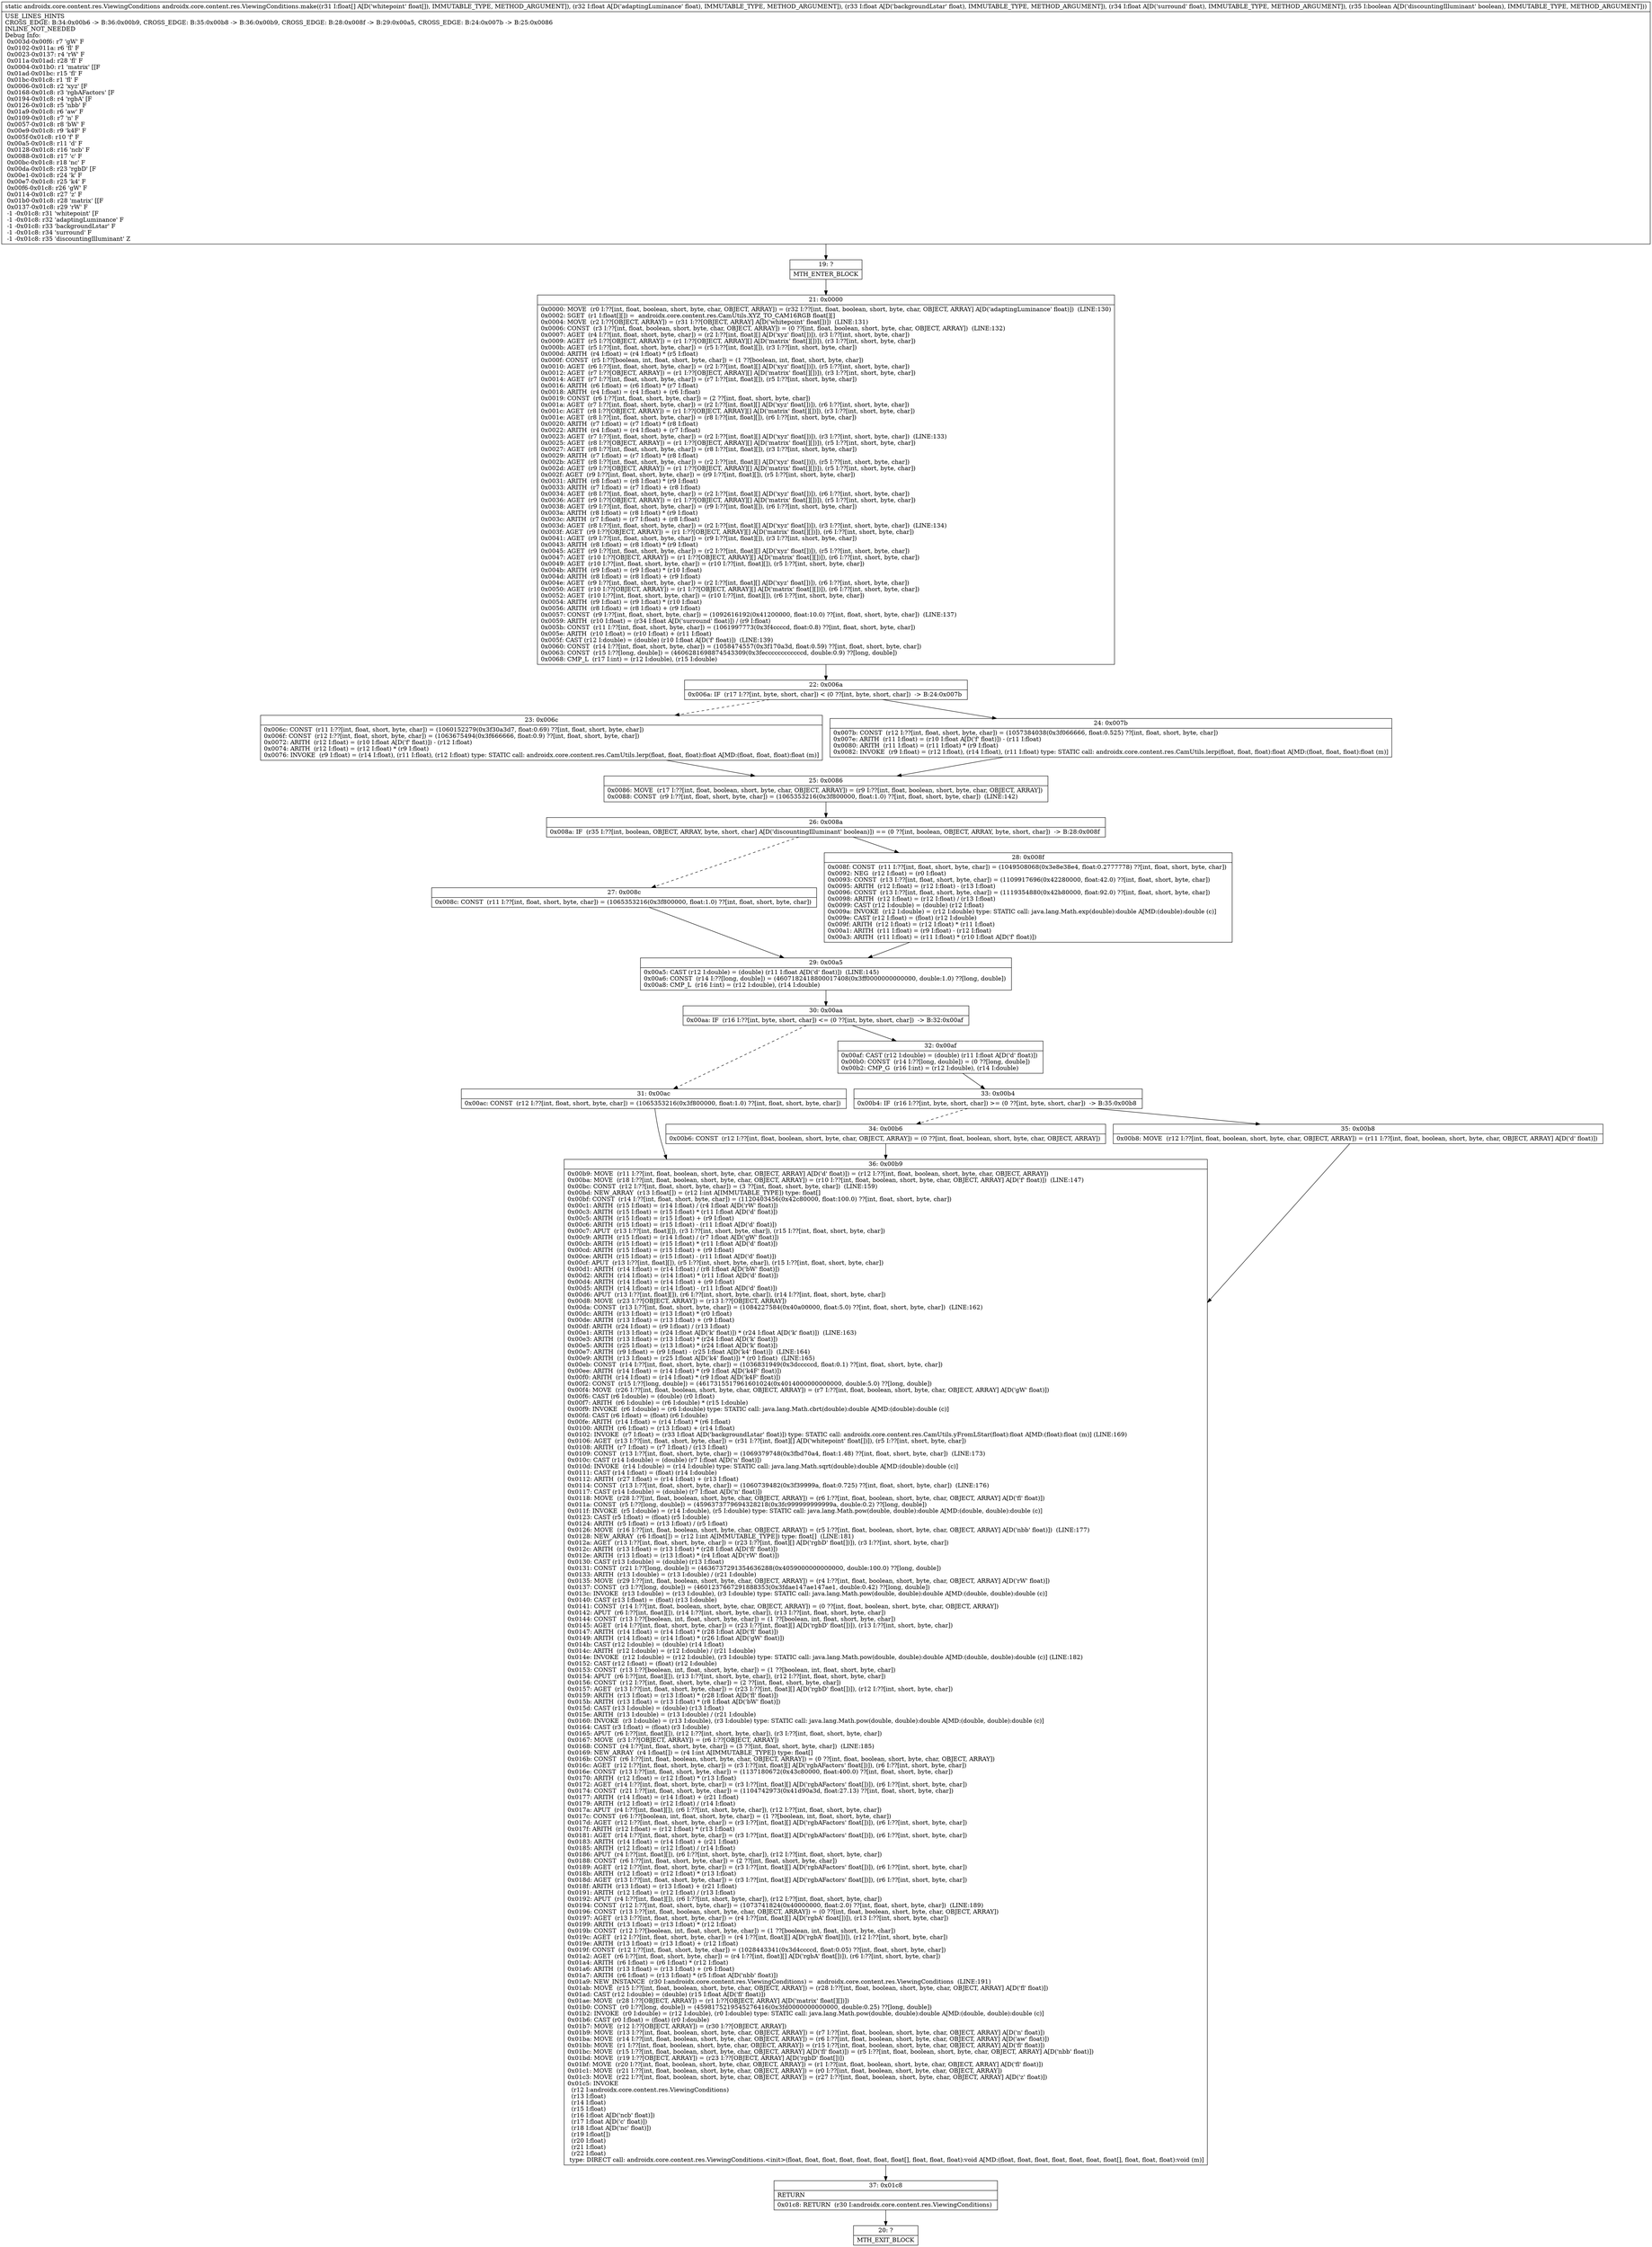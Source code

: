 digraph "CFG forandroidx.core.content.res.ViewingConditions.make([FFFFZ)Landroidx\/core\/content\/res\/ViewingConditions;" {
Node_19 [shape=record,label="{19\:\ ?|MTH_ENTER_BLOCK\l}"];
Node_21 [shape=record,label="{21\:\ 0x0000|0x0000: MOVE  (r0 I:??[int, float, boolean, short, byte, char, OBJECT, ARRAY]) = (r32 I:??[int, float, boolean, short, byte, char, OBJECT, ARRAY] A[D('adaptingLuminance' float)])  (LINE:130)\l0x0002: SGET  (r1 I:float[][]) =  androidx.core.content.res.CamUtils.XYZ_TO_CAM16RGB float[][] \l0x0004: MOVE  (r2 I:??[OBJECT, ARRAY]) = (r31 I:??[OBJECT, ARRAY] A[D('whitepoint' float[])])  (LINE:131)\l0x0006: CONST  (r3 I:??[int, float, boolean, short, byte, char, OBJECT, ARRAY]) = (0 ??[int, float, boolean, short, byte, char, OBJECT, ARRAY])  (LINE:132)\l0x0007: AGET  (r4 I:??[int, float, short, byte, char]) = (r2 I:??[int, float][] A[D('xyz' float[])]), (r3 I:??[int, short, byte, char]) \l0x0009: AGET  (r5 I:??[OBJECT, ARRAY]) = (r1 I:??[OBJECT, ARRAY][] A[D('matrix' float[][])]), (r3 I:??[int, short, byte, char]) \l0x000b: AGET  (r5 I:??[int, float, short, byte, char]) = (r5 I:??[int, float][]), (r3 I:??[int, short, byte, char]) \l0x000d: ARITH  (r4 I:float) = (r4 I:float) * (r5 I:float) \l0x000f: CONST  (r5 I:??[boolean, int, float, short, byte, char]) = (1 ??[boolean, int, float, short, byte, char]) \l0x0010: AGET  (r6 I:??[int, float, short, byte, char]) = (r2 I:??[int, float][] A[D('xyz' float[])]), (r5 I:??[int, short, byte, char]) \l0x0012: AGET  (r7 I:??[OBJECT, ARRAY]) = (r1 I:??[OBJECT, ARRAY][] A[D('matrix' float[][])]), (r3 I:??[int, short, byte, char]) \l0x0014: AGET  (r7 I:??[int, float, short, byte, char]) = (r7 I:??[int, float][]), (r5 I:??[int, short, byte, char]) \l0x0016: ARITH  (r6 I:float) = (r6 I:float) * (r7 I:float) \l0x0018: ARITH  (r4 I:float) = (r4 I:float) + (r6 I:float) \l0x0019: CONST  (r6 I:??[int, float, short, byte, char]) = (2 ??[int, float, short, byte, char]) \l0x001a: AGET  (r7 I:??[int, float, short, byte, char]) = (r2 I:??[int, float][] A[D('xyz' float[])]), (r6 I:??[int, short, byte, char]) \l0x001c: AGET  (r8 I:??[OBJECT, ARRAY]) = (r1 I:??[OBJECT, ARRAY][] A[D('matrix' float[][])]), (r3 I:??[int, short, byte, char]) \l0x001e: AGET  (r8 I:??[int, float, short, byte, char]) = (r8 I:??[int, float][]), (r6 I:??[int, short, byte, char]) \l0x0020: ARITH  (r7 I:float) = (r7 I:float) * (r8 I:float) \l0x0022: ARITH  (r4 I:float) = (r4 I:float) + (r7 I:float) \l0x0023: AGET  (r7 I:??[int, float, short, byte, char]) = (r2 I:??[int, float][] A[D('xyz' float[])]), (r3 I:??[int, short, byte, char])  (LINE:133)\l0x0025: AGET  (r8 I:??[OBJECT, ARRAY]) = (r1 I:??[OBJECT, ARRAY][] A[D('matrix' float[][])]), (r5 I:??[int, short, byte, char]) \l0x0027: AGET  (r8 I:??[int, float, short, byte, char]) = (r8 I:??[int, float][]), (r3 I:??[int, short, byte, char]) \l0x0029: ARITH  (r7 I:float) = (r7 I:float) * (r8 I:float) \l0x002b: AGET  (r8 I:??[int, float, short, byte, char]) = (r2 I:??[int, float][] A[D('xyz' float[])]), (r5 I:??[int, short, byte, char]) \l0x002d: AGET  (r9 I:??[OBJECT, ARRAY]) = (r1 I:??[OBJECT, ARRAY][] A[D('matrix' float[][])]), (r5 I:??[int, short, byte, char]) \l0x002f: AGET  (r9 I:??[int, float, short, byte, char]) = (r9 I:??[int, float][]), (r5 I:??[int, short, byte, char]) \l0x0031: ARITH  (r8 I:float) = (r8 I:float) * (r9 I:float) \l0x0033: ARITH  (r7 I:float) = (r7 I:float) + (r8 I:float) \l0x0034: AGET  (r8 I:??[int, float, short, byte, char]) = (r2 I:??[int, float][] A[D('xyz' float[])]), (r6 I:??[int, short, byte, char]) \l0x0036: AGET  (r9 I:??[OBJECT, ARRAY]) = (r1 I:??[OBJECT, ARRAY][] A[D('matrix' float[][])]), (r5 I:??[int, short, byte, char]) \l0x0038: AGET  (r9 I:??[int, float, short, byte, char]) = (r9 I:??[int, float][]), (r6 I:??[int, short, byte, char]) \l0x003a: ARITH  (r8 I:float) = (r8 I:float) * (r9 I:float) \l0x003c: ARITH  (r7 I:float) = (r7 I:float) + (r8 I:float) \l0x003d: AGET  (r8 I:??[int, float, short, byte, char]) = (r2 I:??[int, float][] A[D('xyz' float[])]), (r3 I:??[int, short, byte, char])  (LINE:134)\l0x003f: AGET  (r9 I:??[OBJECT, ARRAY]) = (r1 I:??[OBJECT, ARRAY][] A[D('matrix' float[][])]), (r6 I:??[int, short, byte, char]) \l0x0041: AGET  (r9 I:??[int, float, short, byte, char]) = (r9 I:??[int, float][]), (r3 I:??[int, short, byte, char]) \l0x0043: ARITH  (r8 I:float) = (r8 I:float) * (r9 I:float) \l0x0045: AGET  (r9 I:??[int, float, short, byte, char]) = (r2 I:??[int, float][] A[D('xyz' float[])]), (r5 I:??[int, short, byte, char]) \l0x0047: AGET  (r10 I:??[OBJECT, ARRAY]) = (r1 I:??[OBJECT, ARRAY][] A[D('matrix' float[][])]), (r6 I:??[int, short, byte, char]) \l0x0049: AGET  (r10 I:??[int, float, short, byte, char]) = (r10 I:??[int, float][]), (r5 I:??[int, short, byte, char]) \l0x004b: ARITH  (r9 I:float) = (r9 I:float) * (r10 I:float) \l0x004d: ARITH  (r8 I:float) = (r8 I:float) + (r9 I:float) \l0x004e: AGET  (r9 I:??[int, float, short, byte, char]) = (r2 I:??[int, float][] A[D('xyz' float[])]), (r6 I:??[int, short, byte, char]) \l0x0050: AGET  (r10 I:??[OBJECT, ARRAY]) = (r1 I:??[OBJECT, ARRAY][] A[D('matrix' float[][])]), (r6 I:??[int, short, byte, char]) \l0x0052: AGET  (r10 I:??[int, float, short, byte, char]) = (r10 I:??[int, float][]), (r6 I:??[int, short, byte, char]) \l0x0054: ARITH  (r9 I:float) = (r9 I:float) * (r10 I:float) \l0x0056: ARITH  (r8 I:float) = (r8 I:float) + (r9 I:float) \l0x0057: CONST  (r9 I:??[int, float, short, byte, char]) = (1092616192(0x41200000, float:10.0) ??[int, float, short, byte, char])  (LINE:137)\l0x0059: ARITH  (r10 I:float) = (r34 I:float A[D('surround' float)]) \/ (r9 I:float) \l0x005b: CONST  (r11 I:??[int, float, short, byte, char]) = (1061997773(0x3f4ccccd, float:0.8) ??[int, float, short, byte, char]) \l0x005e: ARITH  (r10 I:float) = (r10 I:float) + (r11 I:float) \l0x005f: CAST (r12 I:double) = (double) (r10 I:float A[D('f' float)])  (LINE:139)\l0x0060: CONST  (r14 I:??[int, float, short, byte, char]) = (1058474557(0x3f170a3d, float:0.59) ??[int, float, short, byte, char]) \l0x0063: CONST  (r15 I:??[long, double]) = (4606281698874543309(0x3feccccccccccccd, double:0.9) ??[long, double]) \l0x0068: CMP_L  (r17 I:int) = (r12 I:double), (r15 I:double) \l}"];
Node_22 [shape=record,label="{22\:\ 0x006a|0x006a: IF  (r17 I:??[int, byte, short, char]) \< (0 ??[int, byte, short, char])  \-\> B:24:0x007b \l}"];
Node_23 [shape=record,label="{23\:\ 0x006c|0x006c: CONST  (r11 I:??[int, float, short, byte, char]) = (1060152279(0x3f30a3d7, float:0.69) ??[int, float, short, byte, char]) \l0x006f: CONST  (r12 I:??[int, float, short, byte, char]) = (1063675494(0x3f666666, float:0.9) ??[int, float, short, byte, char]) \l0x0072: ARITH  (r12 I:float) = (r10 I:float A[D('f' float)]) \- (r12 I:float) \l0x0074: ARITH  (r12 I:float) = (r12 I:float) * (r9 I:float) \l0x0076: INVOKE  (r9 I:float) = (r14 I:float), (r11 I:float), (r12 I:float) type: STATIC call: androidx.core.content.res.CamUtils.lerp(float, float, float):float A[MD:(float, float, float):float (m)]\l}"];
Node_25 [shape=record,label="{25\:\ 0x0086|0x0086: MOVE  (r17 I:??[int, float, boolean, short, byte, char, OBJECT, ARRAY]) = (r9 I:??[int, float, boolean, short, byte, char, OBJECT, ARRAY]) \l0x0088: CONST  (r9 I:??[int, float, short, byte, char]) = (1065353216(0x3f800000, float:1.0) ??[int, float, short, byte, char])  (LINE:142)\l}"];
Node_26 [shape=record,label="{26\:\ 0x008a|0x008a: IF  (r35 I:??[int, boolean, OBJECT, ARRAY, byte, short, char] A[D('discountingIlluminant' boolean)]) == (0 ??[int, boolean, OBJECT, ARRAY, byte, short, char])  \-\> B:28:0x008f \l}"];
Node_27 [shape=record,label="{27\:\ 0x008c|0x008c: CONST  (r11 I:??[int, float, short, byte, char]) = (1065353216(0x3f800000, float:1.0) ??[int, float, short, byte, char]) \l}"];
Node_29 [shape=record,label="{29\:\ 0x00a5|0x00a5: CAST (r12 I:double) = (double) (r11 I:float A[D('d' float)])  (LINE:145)\l0x00a6: CONST  (r14 I:??[long, double]) = (4607182418800017408(0x3ff0000000000000, double:1.0) ??[long, double]) \l0x00a8: CMP_L  (r16 I:int) = (r12 I:double), (r14 I:double) \l}"];
Node_30 [shape=record,label="{30\:\ 0x00aa|0x00aa: IF  (r16 I:??[int, byte, short, char]) \<= (0 ??[int, byte, short, char])  \-\> B:32:0x00af \l}"];
Node_31 [shape=record,label="{31\:\ 0x00ac|0x00ac: CONST  (r12 I:??[int, float, short, byte, char]) = (1065353216(0x3f800000, float:1.0) ??[int, float, short, byte, char]) \l}"];
Node_36 [shape=record,label="{36\:\ 0x00b9|0x00b9: MOVE  (r11 I:??[int, float, boolean, short, byte, char, OBJECT, ARRAY] A[D('d' float)]) = (r12 I:??[int, float, boolean, short, byte, char, OBJECT, ARRAY]) \l0x00ba: MOVE  (r18 I:??[int, float, boolean, short, byte, char, OBJECT, ARRAY]) = (r10 I:??[int, float, boolean, short, byte, char, OBJECT, ARRAY] A[D('f' float)])  (LINE:147)\l0x00bc: CONST  (r12 I:??[int, float, short, byte, char]) = (3 ??[int, float, short, byte, char])  (LINE:159)\l0x00bd: NEW_ARRAY  (r13 I:float[]) = (r12 I:int A[IMMUTABLE_TYPE]) type: float[] \l0x00bf: CONST  (r14 I:??[int, float, short, byte, char]) = (1120403456(0x42c80000, float:100.0) ??[int, float, short, byte, char]) \l0x00c1: ARITH  (r15 I:float) = (r14 I:float) \/ (r4 I:float A[D('rW' float)]) \l0x00c3: ARITH  (r15 I:float) = (r15 I:float) * (r11 I:float A[D('d' float)]) \l0x00c5: ARITH  (r15 I:float) = (r15 I:float) + (r9 I:float) \l0x00c6: ARITH  (r15 I:float) = (r15 I:float) \- (r11 I:float A[D('d' float)]) \l0x00c7: APUT  (r13 I:??[int, float][]), (r3 I:??[int, short, byte, char]), (r15 I:??[int, float, short, byte, char]) \l0x00c9: ARITH  (r15 I:float) = (r14 I:float) \/ (r7 I:float A[D('gW' float)]) \l0x00cb: ARITH  (r15 I:float) = (r15 I:float) * (r11 I:float A[D('d' float)]) \l0x00cd: ARITH  (r15 I:float) = (r15 I:float) + (r9 I:float) \l0x00ce: ARITH  (r15 I:float) = (r15 I:float) \- (r11 I:float A[D('d' float)]) \l0x00cf: APUT  (r13 I:??[int, float][]), (r5 I:??[int, short, byte, char]), (r15 I:??[int, float, short, byte, char]) \l0x00d1: ARITH  (r14 I:float) = (r14 I:float) \/ (r8 I:float A[D('bW' float)]) \l0x00d2: ARITH  (r14 I:float) = (r14 I:float) * (r11 I:float A[D('d' float)]) \l0x00d4: ARITH  (r14 I:float) = (r14 I:float) + (r9 I:float) \l0x00d5: ARITH  (r14 I:float) = (r14 I:float) \- (r11 I:float A[D('d' float)]) \l0x00d6: APUT  (r13 I:??[int, float][]), (r6 I:??[int, short, byte, char]), (r14 I:??[int, float, short, byte, char]) \l0x00d8: MOVE  (r23 I:??[OBJECT, ARRAY]) = (r13 I:??[OBJECT, ARRAY]) \l0x00da: CONST  (r13 I:??[int, float, short, byte, char]) = (1084227584(0x40a00000, float:5.0) ??[int, float, short, byte, char])  (LINE:162)\l0x00dc: ARITH  (r13 I:float) = (r13 I:float) * (r0 I:float) \l0x00de: ARITH  (r13 I:float) = (r13 I:float) + (r9 I:float) \l0x00df: ARITH  (r24 I:float) = (r9 I:float) \/ (r13 I:float) \l0x00e1: ARITH  (r13 I:float) = (r24 I:float A[D('k' float)]) * (r24 I:float A[D('k' float)])  (LINE:163)\l0x00e3: ARITH  (r13 I:float) = (r13 I:float) * (r24 I:float A[D('k' float)]) \l0x00e5: ARITH  (r25 I:float) = (r13 I:float) * (r24 I:float A[D('k' float)]) \l0x00e7: ARITH  (r9 I:float) = (r9 I:float) \- (r25 I:float A[D('k4' float)])  (LINE:164)\l0x00e9: ARITH  (r13 I:float) = (r25 I:float A[D('k4' float)]) * (r0 I:float)  (LINE:165)\l0x00eb: CONST  (r14 I:??[int, float, short, byte, char]) = (1036831949(0x3dcccccd, float:0.1) ??[int, float, short, byte, char]) \l0x00ee: ARITH  (r14 I:float) = (r14 I:float) * (r9 I:float A[D('k4F' float)]) \l0x00f0: ARITH  (r14 I:float) = (r14 I:float) * (r9 I:float A[D('k4F' float)]) \l0x00f2: CONST  (r15 I:??[long, double]) = (4617315517961601024(0x4014000000000000, double:5.0) ??[long, double]) \l0x00f4: MOVE  (r26 I:??[int, float, boolean, short, byte, char, OBJECT, ARRAY]) = (r7 I:??[int, float, boolean, short, byte, char, OBJECT, ARRAY] A[D('gW' float)]) \l0x00f6: CAST (r6 I:double) = (double) (r0 I:float) \l0x00f7: ARITH  (r6 I:double) = (r6 I:double) * (r15 I:double) \l0x00f9: INVOKE  (r6 I:double) = (r6 I:double) type: STATIC call: java.lang.Math.cbrt(double):double A[MD:(double):double (c)]\l0x00fd: CAST (r6 I:float) = (float) (r6 I:double) \l0x00fe: ARITH  (r14 I:float) = (r14 I:float) * (r6 I:float) \l0x0100: ARITH  (r6 I:float) = (r13 I:float) + (r14 I:float) \l0x0102: INVOKE  (r7 I:float) = (r33 I:float A[D('backgroundLstar' float)]) type: STATIC call: androidx.core.content.res.CamUtils.yFromLStar(float):float A[MD:(float):float (m)] (LINE:169)\l0x0106: AGET  (r13 I:??[int, float, short, byte, char]) = (r31 I:??[int, float][] A[D('whitepoint' float[])]), (r5 I:??[int, short, byte, char]) \l0x0108: ARITH  (r7 I:float) = (r7 I:float) \/ (r13 I:float) \l0x0109: CONST  (r13 I:??[int, float, short, byte, char]) = (1069379748(0x3fbd70a4, float:1.48) ??[int, float, short, byte, char])  (LINE:173)\l0x010c: CAST (r14 I:double) = (double) (r7 I:float A[D('n' float)]) \l0x010d: INVOKE  (r14 I:double) = (r14 I:double) type: STATIC call: java.lang.Math.sqrt(double):double A[MD:(double):double (c)]\l0x0111: CAST (r14 I:float) = (float) (r14 I:double) \l0x0112: ARITH  (r27 I:float) = (r14 I:float) + (r13 I:float) \l0x0114: CONST  (r13 I:??[int, float, short, byte, char]) = (1060739482(0x3f39999a, float:0.725) ??[int, float, short, byte, char])  (LINE:176)\l0x0117: CAST (r14 I:double) = (double) (r7 I:float A[D('n' float)]) \l0x0118: MOVE  (r28 I:??[int, float, boolean, short, byte, char, OBJECT, ARRAY]) = (r6 I:??[int, float, boolean, short, byte, char, OBJECT, ARRAY] A[D('fl' float)]) \l0x011a: CONST  (r5 I:??[long, double]) = (4596373779694328218(0x3fc999999999999a, double:0.2) ??[long, double]) \l0x011f: INVOKE  (r5 I:double) = (r14 I:double), (r5 I:double) type: STATIC call: java.lang.Math.pow(double, double):double A[MD:(double, double):double (c)]\l0x0123: CAST (r5 I:float) = (float) (r5 I:double) \l0x0124: ARITH  (r5 I:float) = (r13 I:float) \/ (r5 I:float) \l0x0126: MOVE  (r16 I:??[int, float, boolean, short, byte, char, OBJECT, ARRAY]) = (r5 I:??[int, float, boolean, short, byte, char, OBJECT, ARRAY] A[D('nbb' float)])  (LINE:177)\l0x0128: NEW_ARRAY  (r6 I:float[]) = (r12 I:int A[IMMUTABLE_TYPE]) type: float[]  (LINE:181)\l0x012a: AGET  (r13 I:??[int, float, short, byte, char]) = (r23 I:??[int, float][] A[D('rgbD' float[])]), (r3 I:??[int, short, byte, char]) \l0x012c: ARITH  (r13 I:float) = (r13 I:float) * (r28 I:float A[D('fl' float)]) \l0x012e: ARITH  (r13 I:float) = (r13 I:float) * (r4 I:float A[D('rW' float)]) \l0x0130: CAST (r13 I:double) = (double) (r13 I:float) \l0x0131: CONST  (r21 I:??[long, double]) = (4636737291354636288(0x4059000000000000, double:100.0) ??[long, double]) \l0x0133: ARITH  (r13 I:double) = (r13 I:double) \/ (r21 I:double) \l0x0135: MOVE  (r29 I:??[int, float, boolean, short, byte, char, OBJECT, ARRAY]) = (r4 I:??[int, float, boolean, short, byte, char, OBJECT, ARRAY] A[D('rW' float)]) \l0x0137: CONST  (r3 I:??[long, double]) = (4601237667291888353(0x3fdae147ae147ae1, double:0.42) ??[long, double]) \l0x013c: INVOKE  (r13 I:double) = (r13 I:double), (r3 I:double) type: STATIC call: java.lang.Math.pow(double, double):double A[MD:(double, double):double (c)]\l0x0140: CAST (r13 I:float) = (float) (r13 I:double) \l0x0141: CONST  (r14 I:??[int, float, boolean, short, byte, char, OBJECT, ARRAY]) = (0 ??[int, float, boolean, short, byte, char, OBJECT, ARRAY]) \l0x0142: APUT  (r6 I:??[int, float][]), (r14 I:??[int, short, byte, char]), (r13 I:??[int, float, short, byte, char]) \l0x0144: CONST  (r13 I:??[boolean, int, float, short, byte, char]) = (1 ??[boolean, int, float, short, byte, char]) \l0x0145: AGET  (r14 I:??[int, float, short, byte, char]) = (r23 I:??[int, float][] A[D('rgbD' float[])]), (r13 I:??[int, short, byte, char]) \l0x0147: ARITH  (r14 I:float) = (r14 I:float) * (r28 I:float A[D('fl' float)]) \l0x0149: ARITH  (r14 I:float) = (r14 I:float) * (r26 I:float A[D('gW' float)]) \l0x014b: CAST (r12 I:double) = (double) (r14 I:float) \l0x014c: ARITH  (r12 I:double) = (r12 I:double) \/ (r21 I:double) \l0x014e: INVOKE  (r12 I:double) = (r12 I:double), (r3 I:double) type: STATIC call: java.lang.Math.pow(double, double):double A[MD:(double, double):double (c)] (LINE:182)\l0x0152: CAST (r12 I:float) = (float) (r12 I:double) \l0x0153: CONST  (r13 I:??[boolean, int, float, short, byte, char]) = (1 ??[boolean, int, float, short, byte, char]) \l0x0154: APUT  (r6 I:??[int, float][]), (r13 I:??[int, short, byte, char]), (r12 I:??[int, float, short, byte, char]) \l0x0156: CONST  (r12 I:??[int, float, short, byte, char]) = (2 ??[int, float, short, byte, char]) \l0x0157: AGET  (r13 I:??[int, float, short, byte, char]) = (r23 I:??[int, float][] A[D('rgbD' float[])]), (r12 I:??[int, short, byte, char]) \l0x0159: ARITH  (r13 I:float) = (r13 I:float) * (r28 I:float A[D('fl' float)]) \l0x015b: ARITH  (r13 I:float) = (r13 I:float) * (r8 I:float A[D('bW' float)]) \l0x015d: CAST (r13 I:double) = (double) (r13 I:float) \l0x015e: ARITH  (r13 I:double) = (r13 I:double) \/ (r21 I:double) \l0x0160: INVOKE  (r3 I:double) = (r13 I:double), (r3 I:double) type: STATIC call: java.lang.Math.pow(double, double):double A[MD:(double, double):double (c)]\l0x0164: CAST (r3 I:float) = (float) (r3 I:double) \l0x0165: APUT  (r6 I:??[int, float][]), (r12 I:??[int, short, byte, char]), (r3 I:??[int, float, short, byte, char]) \l0x0167: MOVE  (r3 I:??[OBJECT, ARRAY]) = (r6 I:??[OBJECT, ARRAY]) \l0x0168: CONST  (r4 I:??[int, float, short, byte, char]) = (3 ??[int, float, short, byte, char])  (LINE:185)\l0x0169: NEW_ARRAY  (r4 I:float[]) = (r4 I:int A[IMMUTABLE_TYPE]) type: float[] \l0x016b: CONST  (r6 I:??[int, float, boolean, short, byte, char, OBJECT, ARRAY]) = (0 ??[int, float, boolean, short, byte, char, OBJECT, ARRAY]) \l0x016c: AGET  (r12 I:??[int, float, short, byte, char]) = (r3 I:??[int, float][] A[D('rgbAFactors' float[])]), (r6 I:??[int, short, byte, char]) \l0x016e: CONST  (r13 I:??[int, float, short, byte, char]) = (1137180672(0x43c80000, float:400.0) ??[int, float, short, byte, char]) \l0x0170: ARITH  (r12 I:float) = (r12 I:float) * (r13 I:float) \l0x0172: AGET  (r14 I:??[int, float, short, byte, char]) = (r3 I:??[int, float][] A[D('rgbAFactors' float[])]), (r6 I:??[int, short, byte, char]) \l0x0174: CONST  (r21 I:??[int, float, short, byte, char]) = (1104742973(0x41d90a3d, float:27.13) ??[int, float, short, byte, char]) \l0x0177: ARITH  (r14 I:float) = (r14 I:float) + (r21 I:float) \l0x0179: ARITH  (r12 I:float) = (r12 I:float) \/ (r14 I:float) \l0x017a: APUT  (r4 I:??[int, float][]), (r6 I:??[int, short, byte, char]), (r12 I:??[int, float, short, byte, char]) \l0x017c: CONST  (r6 I:??[boolean, int, float, short, byte, char]) = (1 ??[boolean, int, float, short, byte, char]) \l0x017d: AGET  (r12 I:??[int, float, short, byte, char]) = (r3 I:??[int, float][] A[D('rgbAFactors' float[])]), (r6 I:??[int, short, byte, char]) \l0x017f: ARITH  (r12 I:float) = (r12 I:float) * (r13 I:float) \l0x0181: AGET  (r14 I:??[int, float, short, byte, char]) = (r3 I:??[int, float][] A[D('rgbAFactors' float[])]), (r6 I:??[int, short, byte, char]) \l0x0183: ARITH  (r14 I:float) = (r14 I:float) + (r21 I:float) \l0x0185: ARITH  (r12 I:float) = (r12 I:float) \/ (r14 I:float) \l0x0186: APUT  (r4 I:??[int, float][]), (r6 I:??[int, short, byte, char]), (r12 I:??[int, float, short, byte, char]) \l0x0188: CONST  (r6 I:??[int, float, short, byte, char]) = (2 ??[int, float, short, byte, char]) \l0x0189: AGET  (r12 I:??[int, float, short, byte, char]) = (r3 I:??[int, float][] A[D('rgbAFactors' float[])]), (r6 I:??[int, short, byte, char]) \l0x018b: ARITH  (r12 I:float) = (r12 I:float) * (r13 I:float) \l0x018d: AGET  (r13 I:??[int, float, short, byte, char]) = (r3 I:??[int, float][] A[D('rgbAFactors' float[])]), (r6 I:??[int, short, byte, char]) \l0x018f: ARITH  (r13 I:float) = (r13 I:float) + (r21 I:float) \l0x0191: ARITH  (r12 I:float) = (r12 I:float) \/ (r13 I:float) \l0x0192: APUT  (r4 I:??[int, float][]), (r6 I:??[int, short, byte, char]), (r12 I:??[int, float, short, byte, char]) \l0x0194: CONST  (r12 I:??[int, float, short, byte, char]) = (1073741824(0x40000000, float:2.0) ??[int, float, short, byte, char])  (LINE:189)\l0x0196: CONST  (r13 I:??[int, float, boolean, short, byte, char, OBJECT, ARRAY]) = (0 ??[int, float, boolean, short, byte, char, OBJECT, ARRAY]) \l0x0197: AGET  (r13 I:??[int, float, short, byte, char]) = (r4 I:??[int, float][] A[D('rgbA' float[])]), (r13 I:??[int, short, byte, char]) \l0x0199: ARITH  (r13 I:float) = (r13 I:float) * (r12 I:float) \l0x019b: CONST  (r12 I:??[boolean, int, float, short, byte, char]) = (1 ??[boolean, int, float, short, byte, char]) \l0x019c: AGET  (r12 I:??[int, float, short, byte, char]) = (r4 I:??[int, float][] A[D('rgbA' float[])]), (r12 I:??[int, short, byte, char]) \l0x019e: ARITH  (r13 I:float) = (r13 I:float) + (r12 I:float) \l0x019f: CONST  (r12 I:??[int, float, short, byte, char]) = (1028443341(0x3d4ccccd, float:0.05) ??[int, float, short, byte, char]) \l0x01a2: AGET  (r6 I:??[int, float, short, byte, char]) = (r4 I:??[int, float][] A[D('rgbA' float[])]), (r6 I:??[int, short, byte, char]) \l0x01a4: ARITH  (r6 I:float) = (r6 I:float) * (r12 I:float) \l0x01a6: ARITH  (r13 I:float) = (r13 I:float) + (r6 I:float) \l0x01a7: ARITH  (r6 I:float) = (r13 I:float) * (r5 I:float A[D('nbb' float)]) \l0x01a9: NEW_INSTANCE  (r30 I:androidx.core.content.res.ViewingConditions) =  androidx.core.content.res.ViewingConditions  (LINE:191)\l0x01ab: MOVE  (r15 I:??[int, float, boolean, short, byte, char, OBJECT, ARRAY]) = (r28 I:??[int, float, boolean, short, byte, char, OBJECT, ARRAY] A[D('fl' float)]) \l0x01ad: CAST (r12 I:double) = (double) (r15 I:float A[D('fl' float)]) \l0x01ae: MOVE  (r28 I:??[OBJECT, ARRAY]) = (r1 I:??[OBJECT, ARRAY] A[D('matrix' float[][])]) \l0x01b0: CONST  (r0 I:??[long, double]) = (4598175219545276416(0x3fd0000000000000, double:0.25) ??[long, double]) \l0x01b2: INVOKE  (r0 I:double) = (r12 I:double), (r0 I:double) type: STATIC call: java.lang.Math.pow(double, double):double A[MD:(double, double):double (c)]\l0x01b6: CAST (r0 I:float) = (float) (r0 I:double) \l0x01b7: MOVE  (r12 I:??[OBJECT, ARRAY]) = (r30 I:??[OBJECT, ARRAY]) \l0x01b9: MOVE  (r13 I:??[int, float, boolean, short, byte, char, OBJECT, ARRAY]) = (r7 I:??[int, float, boolean, short, byte, char, OBJECT, ARRAY] A[D('n' float)]) \l0x01ba: MOVE  (r14 I:??[int, float, boolean, short, byte, char, OBJECT, ARRAY]) = (r6 I:??[int, float, boolean, short, byte, char, OBJECT, ARRAY] A[D('aw' float)]) \l0x01bb: MOVE  (r1 I:??[int, float, boolean, short, byte, char, OBJECT, ARRAY]) = (r15 I:??[int, float, boolean, short, byte, char, OBJECT, ARRAY] A[D('fl' float)]) \l0x01bc: MOVE  (r15 I:??[int, float, boolean, short, byte, char, OBJECT, ARRAY] A[D('fl' float)]) = (r5 I:??[int, float, boolean, short, byte, char, OBJECT, ARRAY] A[D('nbb' float)]) \l0x01bd: MOVE  (r19 I:??[OBJECT, ARRAY]) = (r23 I:??[OBJECT, ARRAY] A[D('rgbD' float[])]) \l0x01bf: MOVE  (r20 I:??[int, float, boolean, short, byte, char, OBJECT, ARRAY]) = (r1 I:??[int, float, boolean, short, byte, char, OBJECT, ARRAY] A[D('fl' float)]) \l0x01c1: MOVE  (r21 I:??[int, float, boolean, short, byte, char, OBJECT, ARRAY]) = (r0 I:??[int, float, boolean, short, byte, char, OBJECT, ARRAY]) \l0x01c3: MOVE  (r22 I:??[int, float, boolean, short, byte, char, OBJECT, ARRAY]) = (r27 I:??[int, float, boolean, short, byte, char, OBJECT, ARRAY] A[D('z' float)]) \l0x01c5: INVOKE  \l  (r12 I:androidx.core.content.res.ViewingConditions)\l  (r13 I:float)\l  (r14 I:float)\l  (r15 I:float)\l  (r16 I:float A[D('ncb' float)])\l  (r17 I:float A[D('c' float)])\l  (r18 I:float A[D('nc' float)])\l  (r19 I:float[])\l  (r20 I:float)\l  (r21 I:float)\l  (r22 I:float)\l type: DIRECT call: androidx.core.content.res.ViewingConditions.\<init\>(float, float, float, float, float, float, float[], float, float, float):void A[MD:(float, float, float, float, float, float, float[], float, float, float):void (m)]\l}"];
Node_37 [shape=record,label="{37\:\ 0x01c8|RETURN\l|0x01c8: RETURN  (r30 I:androidx.core.content.res.ViewingConditions) \l}"];
Node_20 [shape=record,label="{20\:\ ?|MTH_EXIT_BLOCK\l}"];
Node_32 [shape=record,label="{32\:\ 0x00af|0x00af: CAST (r12 I:double) = (double) (r11 I:float A[D('d' float)]) \l0x00b0: CONST  (r14 I:??[long, double]) = (0 ??[long, double]) \l0x00b2: CMP_G  (r16 I:int) = (r12 I:double), (r14 I:double) \l}"];
Node_33 [shape=record,label="{33\:\ 0x00b4|0x00b4: IF  (r16 I:??[int, byte, short, char]) \>= (0 ??[int, byte, short, char])  \-\> B:35:0x00b8 \l}"];
Node_34 [shape=record,label="{34\:\ 0x00b6|0x00b6: CONST  (r12 I:??[int, float, boolean, short, byte, char, OBJECT, ARRAY]) = (0 ??[int, float, boolean, short, byte, char, OBJECT, ARRAY]) \l}"];
Node_35 [shape=record,label="{35\:\ 0x00b8|0x00b8: MOVE  (r12 I:??[int, float, boolean, short, byte, char, OBJECT, ARRAY]) = (r11 I:??[int, float, boolean, short, byte, char, OBJECT, ARRAY] A[D('d' float)]) \l}"];
Node_28 [shape=record,label="{28\:\ 0x008f|0x008f: CONST  (r11 I:??[int, float, short, byte, char]) = (1049508068(0x3e8e38e4, float:0.2777778) ??[int, float, short, byte, char]) \l0x0092: NEG  (r12 I:float) = (r0 I:float) \l0x0093: CONST  (r13 I:??[int, float, short, byte, char]) = (1109917696(0x42280000, float:42.0) ??[int, float, short, byte, char]) \l0x0095: ARITH  (r12 I:float) = (r12 I:float) \- (r13 I:float) \l0x0096: CONST  (r13 I:??[int, float, short, byte, char]) = (1119354880(0x42b80000, float:92.0) ??[int, float, short, byte, char]) \l0x0098: ARITH  (r12 I:float) = (r12 I:float) \/ (r13 I:float) \l0x0099: CAST (r12 I:double) = (double) (r12 I:float) \l0x009a: INVOKE  (r12 I:double) = (r12 I:double) type: STATIC call: java.lang.Math.exp(double):double A[MD:(double):double (c)]\l0x009e: CAST (r12 I:float) = (float) (r12 I:double) \l0x009f: ARITH  (r12 I:float) = (r12 I:float) * (r11 I:float) \l0x00a1: ARITH  (r11 I:float) = (r9 I:float) \- (r12 I:float) \l0x00a3: ARITH  (r11 I:float) = (r11 I:float) * (r10 I:float A[D('f' float)]) \l}"];
Node_24 [shape=record,label="{24\:\ 0x007b|0x007b: CONST  (r12 I:??[int, float, short, byte, char]) = (1057384038(0x3f066666, float:0.525) ??[int, float, short, byte, char]) \l0x007e: ARITH  (r11 I:float) = (r10 I:float A[D('f' float)]) \- (r11 I:float) \l0x0080: ARITH  (r11 I:float) = (r11 I:float) * (r9 I:float) \l0x0082: INVOKE  (r9 I:float) = (r12 I:float), (r14 I:float), (r11 I:float) type: STATIC call: androidx.core.content.res.CamUtils.lerp(float, float, float):float A[MD:(float, float, float):float (m)]\l}"];
MethodNode[shape=record,label="{static androidx.core.content.res.ViewingConditions androidx.core.content.res.ViewingConditions.make((r31 I:float[] A[D('whitepoint' float[]), IMMUTABLE_TYPE, METHOD_ARGUMENT]), (r32 I:float A[D('adaptingLuminance' float), IMMUTABLE_TYPE, METHOD_ARGUMENT]), (r33 I:float A[D('backgroundLstar' float), IMMUTABLE_TYPE, METHOD_ARGUMENT]), (r34 I:float A[D('surround' float), IMMUTABLE_TYPE, METHOD_ARGUMENT]), (r35 I:boolean A[D('discountingIlluminant' boolean), IMMUTABLE_TYPE, METHOD_ARGUMENT]))  | USE_LINES_HINTS\lCROSS_EDGE: B:34:0x00b6 \-\> B:36:0x00b9, CROSS_EDGE: B:35:0x00b8 \-\> B:36:0x00b9, CROSS_EDGE: B:28:0x008f \-\> B:29:0x00a5, CROSS_EDGE: B:24:0x007b \-\> B:25:0x0086\lINLINE_NOT_NEEDED\lDebug Info:\l  0x003d\-0x00f6: r7 'gW' F\l  0x0102\-0x011a: r6 'fl' F\l  0x0023\-0x0137: r4 'rW' F\l  0x011a\-0x01ad: r28 'fl' F\l  0x0004\-0x01b0: r1 'matrix' [[F\l  0x01ad\-0x01bc: r15 'fl' F\l  0x01bc\-0x01c8: r1 'fl' F\l  0x0006\-0x01c8: r2 'xyz' [F\l  0x0168\-0x01c8: r3 'rgbAFactors' [F\l  0x0194\-0x01c8: r4 'rgbA' [F\l  0x0126\-0x01c8: r5 'nbb' F\l  0x01a9\-0x01c8: r6 'aw' F\l  0x0109\-0x01c8: r7 'n' F\l  0x0057\-0x01c8: r8 'bW' F\l  0x00e9\-0x01c8: r9 'k4F' F\l  0x005f\-0x01c8: r10 'f' F\l  0x00a5\-0x01c8: r11 'd' F\l  0x0128\-0x01c8: r16 'ncb' F\l  0x0088\-0x01c8: r17 'c' F\l  0x00bc\-0x01c8: r18 'nc' F\l  0x00da\-0x01c8: r23 'rgbD' [F\l  0x00e1\-0x01c8: r24 'k' F\l  0x00e7\-0x01c8: r25 'k4' F\l  0x00f6\-0x01c8: r26 'gW' F\l  0x0114\-0x01c8: r27 'z' F\l  0x01b0\-0x01c8: r28 'matrix' [[F\l  0x0137\-0x01c8: r29 'rW' F\l  \-1 \-0x01c8: r31 'whitepoint' [F\l  \-1 \-0x01c8: r32 'adaptingLuminance' F\l  \-1 \-0x01c8: r33 'backgroundLstar' F\l  \-1 \-0x01c8: r34 'surround' F\l  \-1 \-0x01c8: r35 'discountingIlluminant' Z\l}"];
MethodNode -> Node_19;Node_19 -> Node_21;
Node_21 -> Node_22;
Node_22 -> Node_23[style=dashed];
Node_22 -> Node_24;
Node_23 -> Node_25;
Node_25 -> Node_26;
Node_26 -> Node_27[style=dashed];
Node_26 -> Node_28;
Node_27 -> Node_29;
Node_29 -> Node_30;
Node_30 -> Node_31[style=dashed];
Node_30 -> Node_32;
Node_31 -> Node_36;
Node_36 -> Node_37;
Node_37 -> Node_20;
Node_32 -> Node_33;
Node_33 -> Node_34[style=dashed];
Node_33 -> Node_35;
Node_34 -> Node_36;
Node_35 -> Node_36;
Node_28 -> Node_29;
Node_24 -> Node_25;
}


